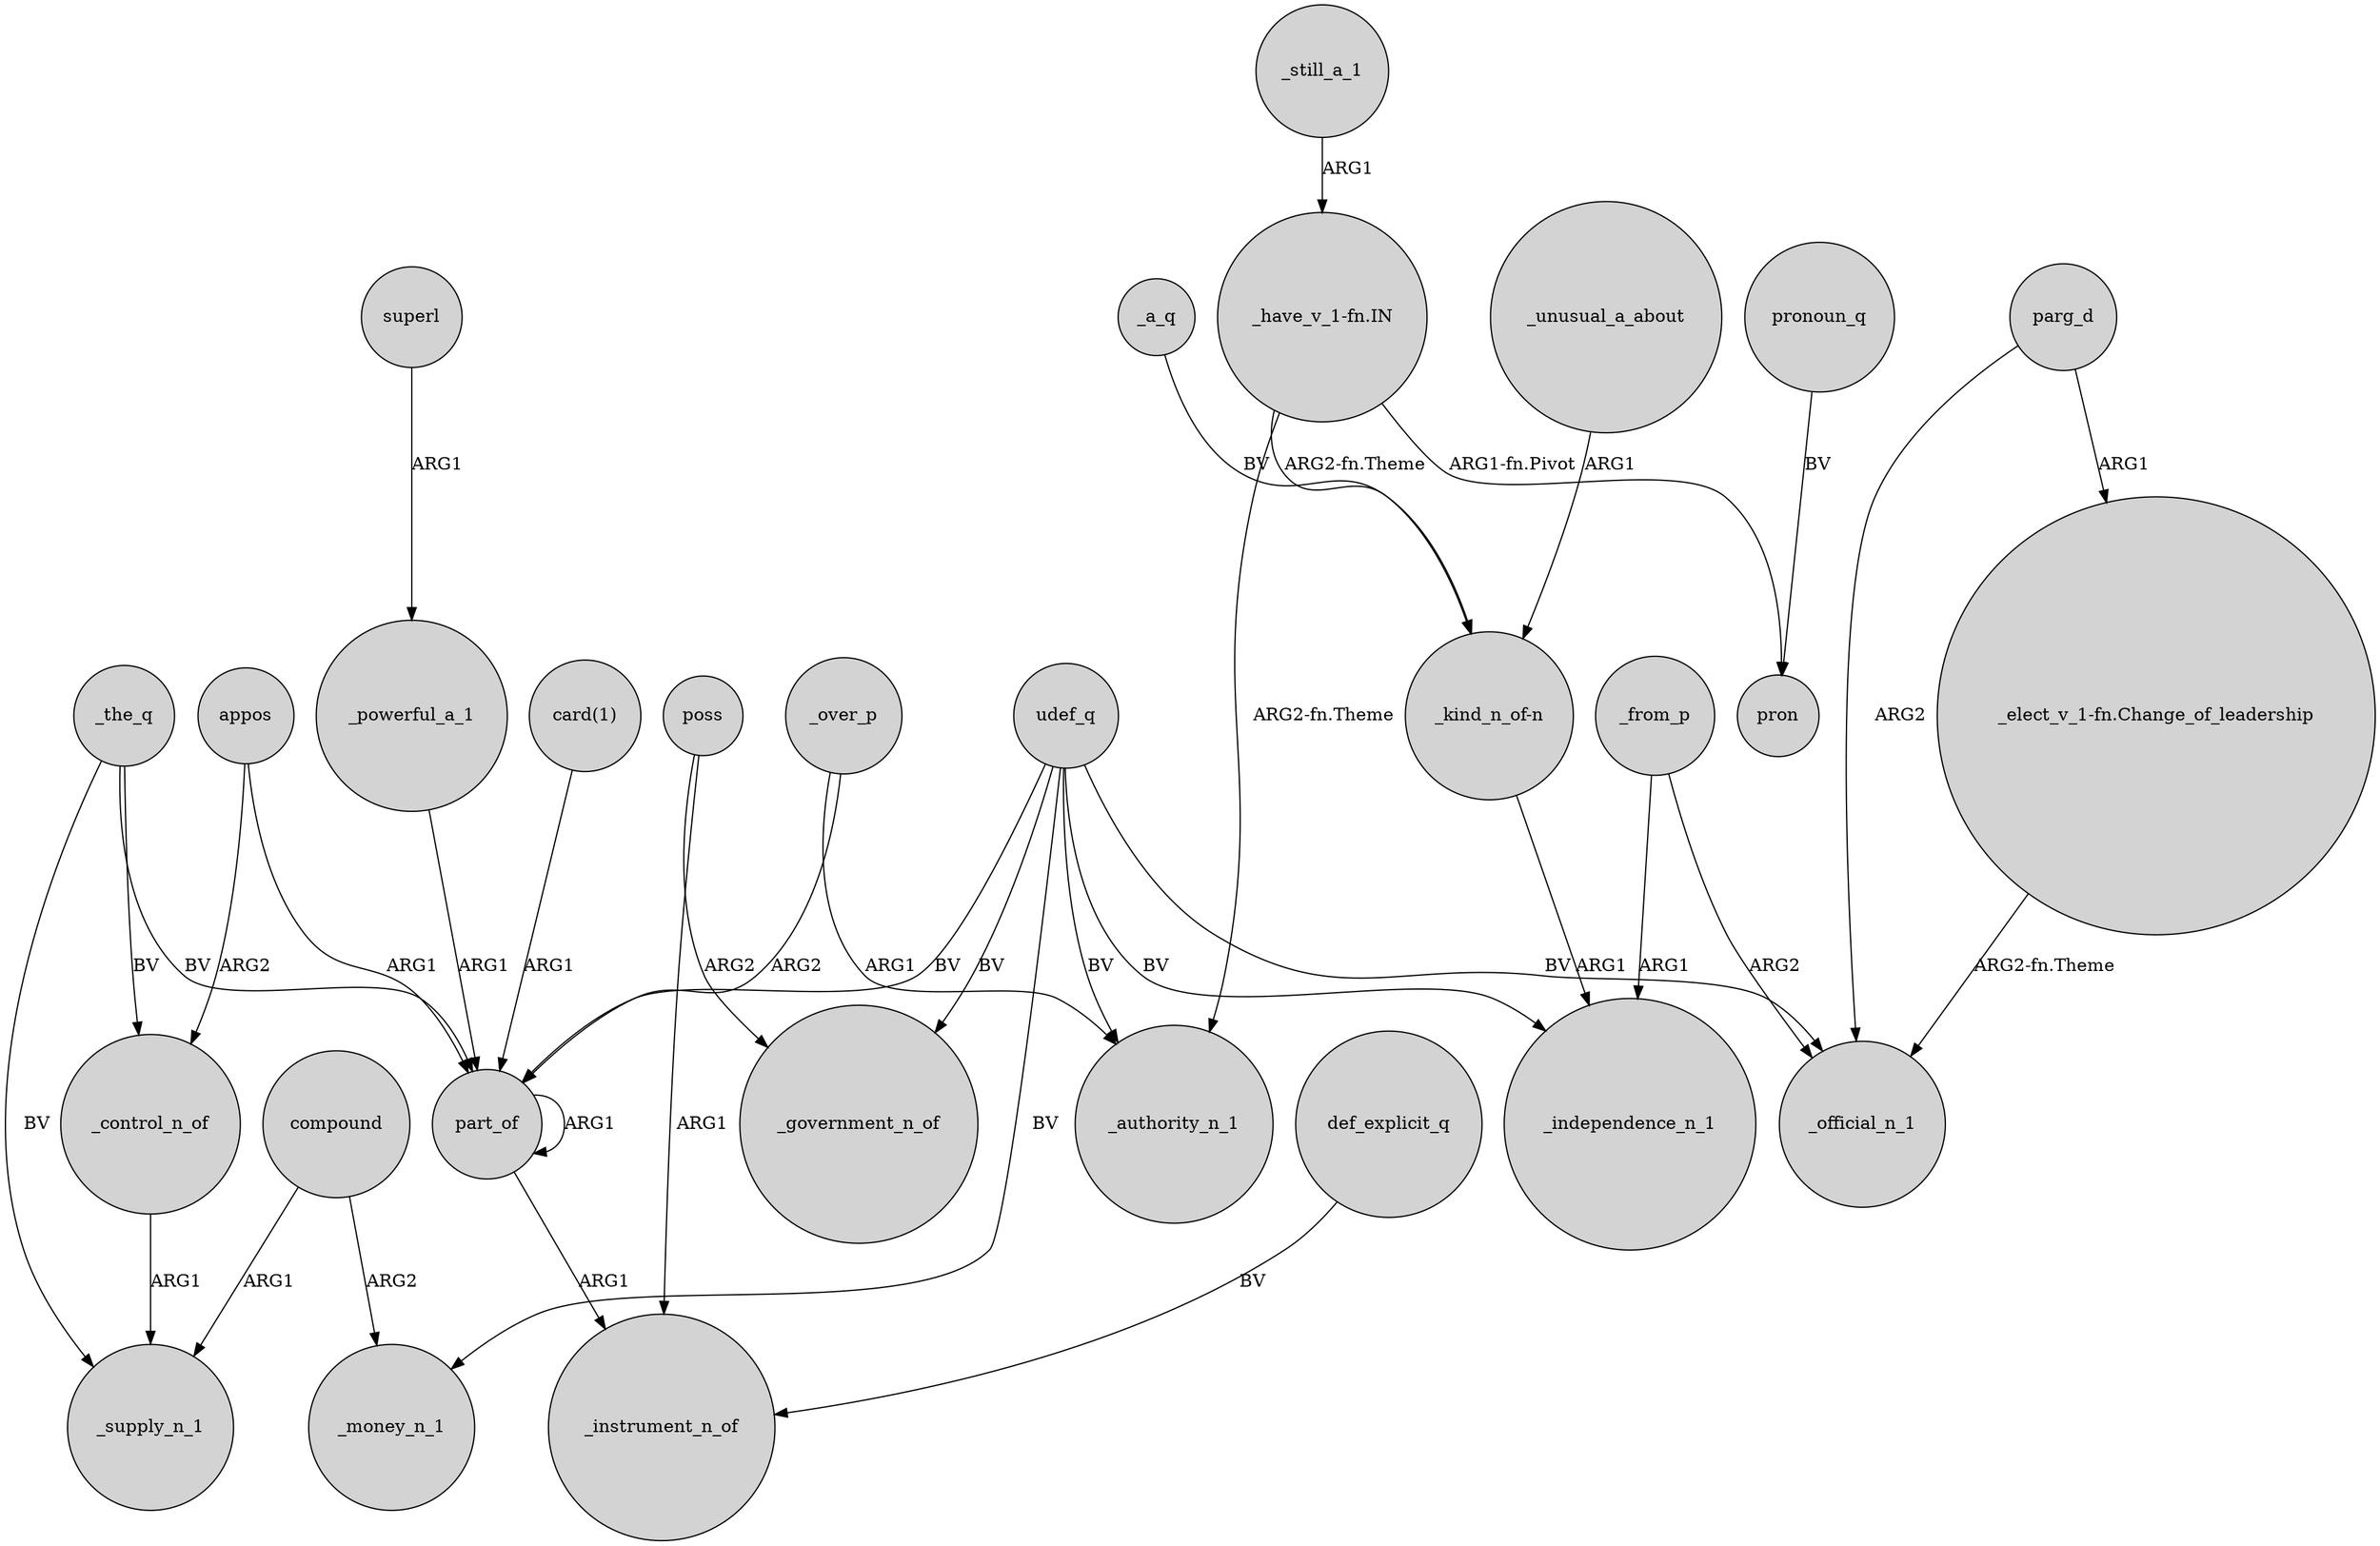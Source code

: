 digraph {
	node [shape=circle style=filled]
	udef_q -> _money_n_1 [label=BV]
	"_have_v_1-fn.IN" -> "_kind_n_of-n" [label="ARG2-fn.Theme"]
	udef_q -> part_of [label=BV]
	_control_n_of -> _supply_n_1 [label=ARG1]
	udef_q -> _government_n_of [label=BV]
	"_elect_v_1-fn.Change_of_leadership" -> _official_n_1 [label="ARG2-fn.Theme"]
	_powerful_a_1 -> part_of [label=ARG1]
	_the_q -> _control_n_of [label=BV]
	appos -> _control_n_of [label=ARG2]
	_over_p -> part_of [label=ARG2]
	appos -> part_of [label=ARG1]
	parg_d -> "_elect_v_1-fn.Change_of_leadership" [label=ARG1]
	_from_p -> _official_n_1 [label=ARG2]
	"_have_v_1-fn.IN" -> pron [label="ARG1-fn.Pivot"]
	"_kind_n_of-n" -> _independence_n_1 [label=ARG1]
	_still_a_1 -> "_have_v_1-fn.IN" [label=ARG1]
	"_have_v_1-fn.IN" -> _authority_n_1 [label="ARG2-fn.Theme"]
	parg_d -> _official_n_1 [label=ARG2]
	part_of -> _instrument_n_of [label=ARG1]
	pronoun_q -> pron [label=BV]
	_the_q -> _supply_n_1 [label=BV]
	_from_p -> _independence_n_1 [label=ARG1]
	udef_q -> _authority_n_1 [label=BV]
	def_explicit_q -> _instrument_n_of [label=BV]
	_unusual_a_about -> "_kind_n_of-n" [label=ARG1]
	compound -> _money_n_1 [label=ARG2]
	udef_q -> _official_n_1 [label=BV]
	_the_q -> part_of [label=BV]
	poss -> _instrument_n_of [label=ARG1]
	compound -> _supply_n_1 [label=ARG1]
	"card(1)" -> part_of [label=ARG1]
	superl -> _powerful_a_1 [label=ARG1]
	_over_p -> _authority_n_1 [label=ARG1]
	udef_q -> _independence_n_1 [label=BV]
	part_of -> part_of [label=ARG1]
	_a_q -> "_kind_n_of-n" [label=BV]
	poss -> _government_n_of [label=ARG2]
}
